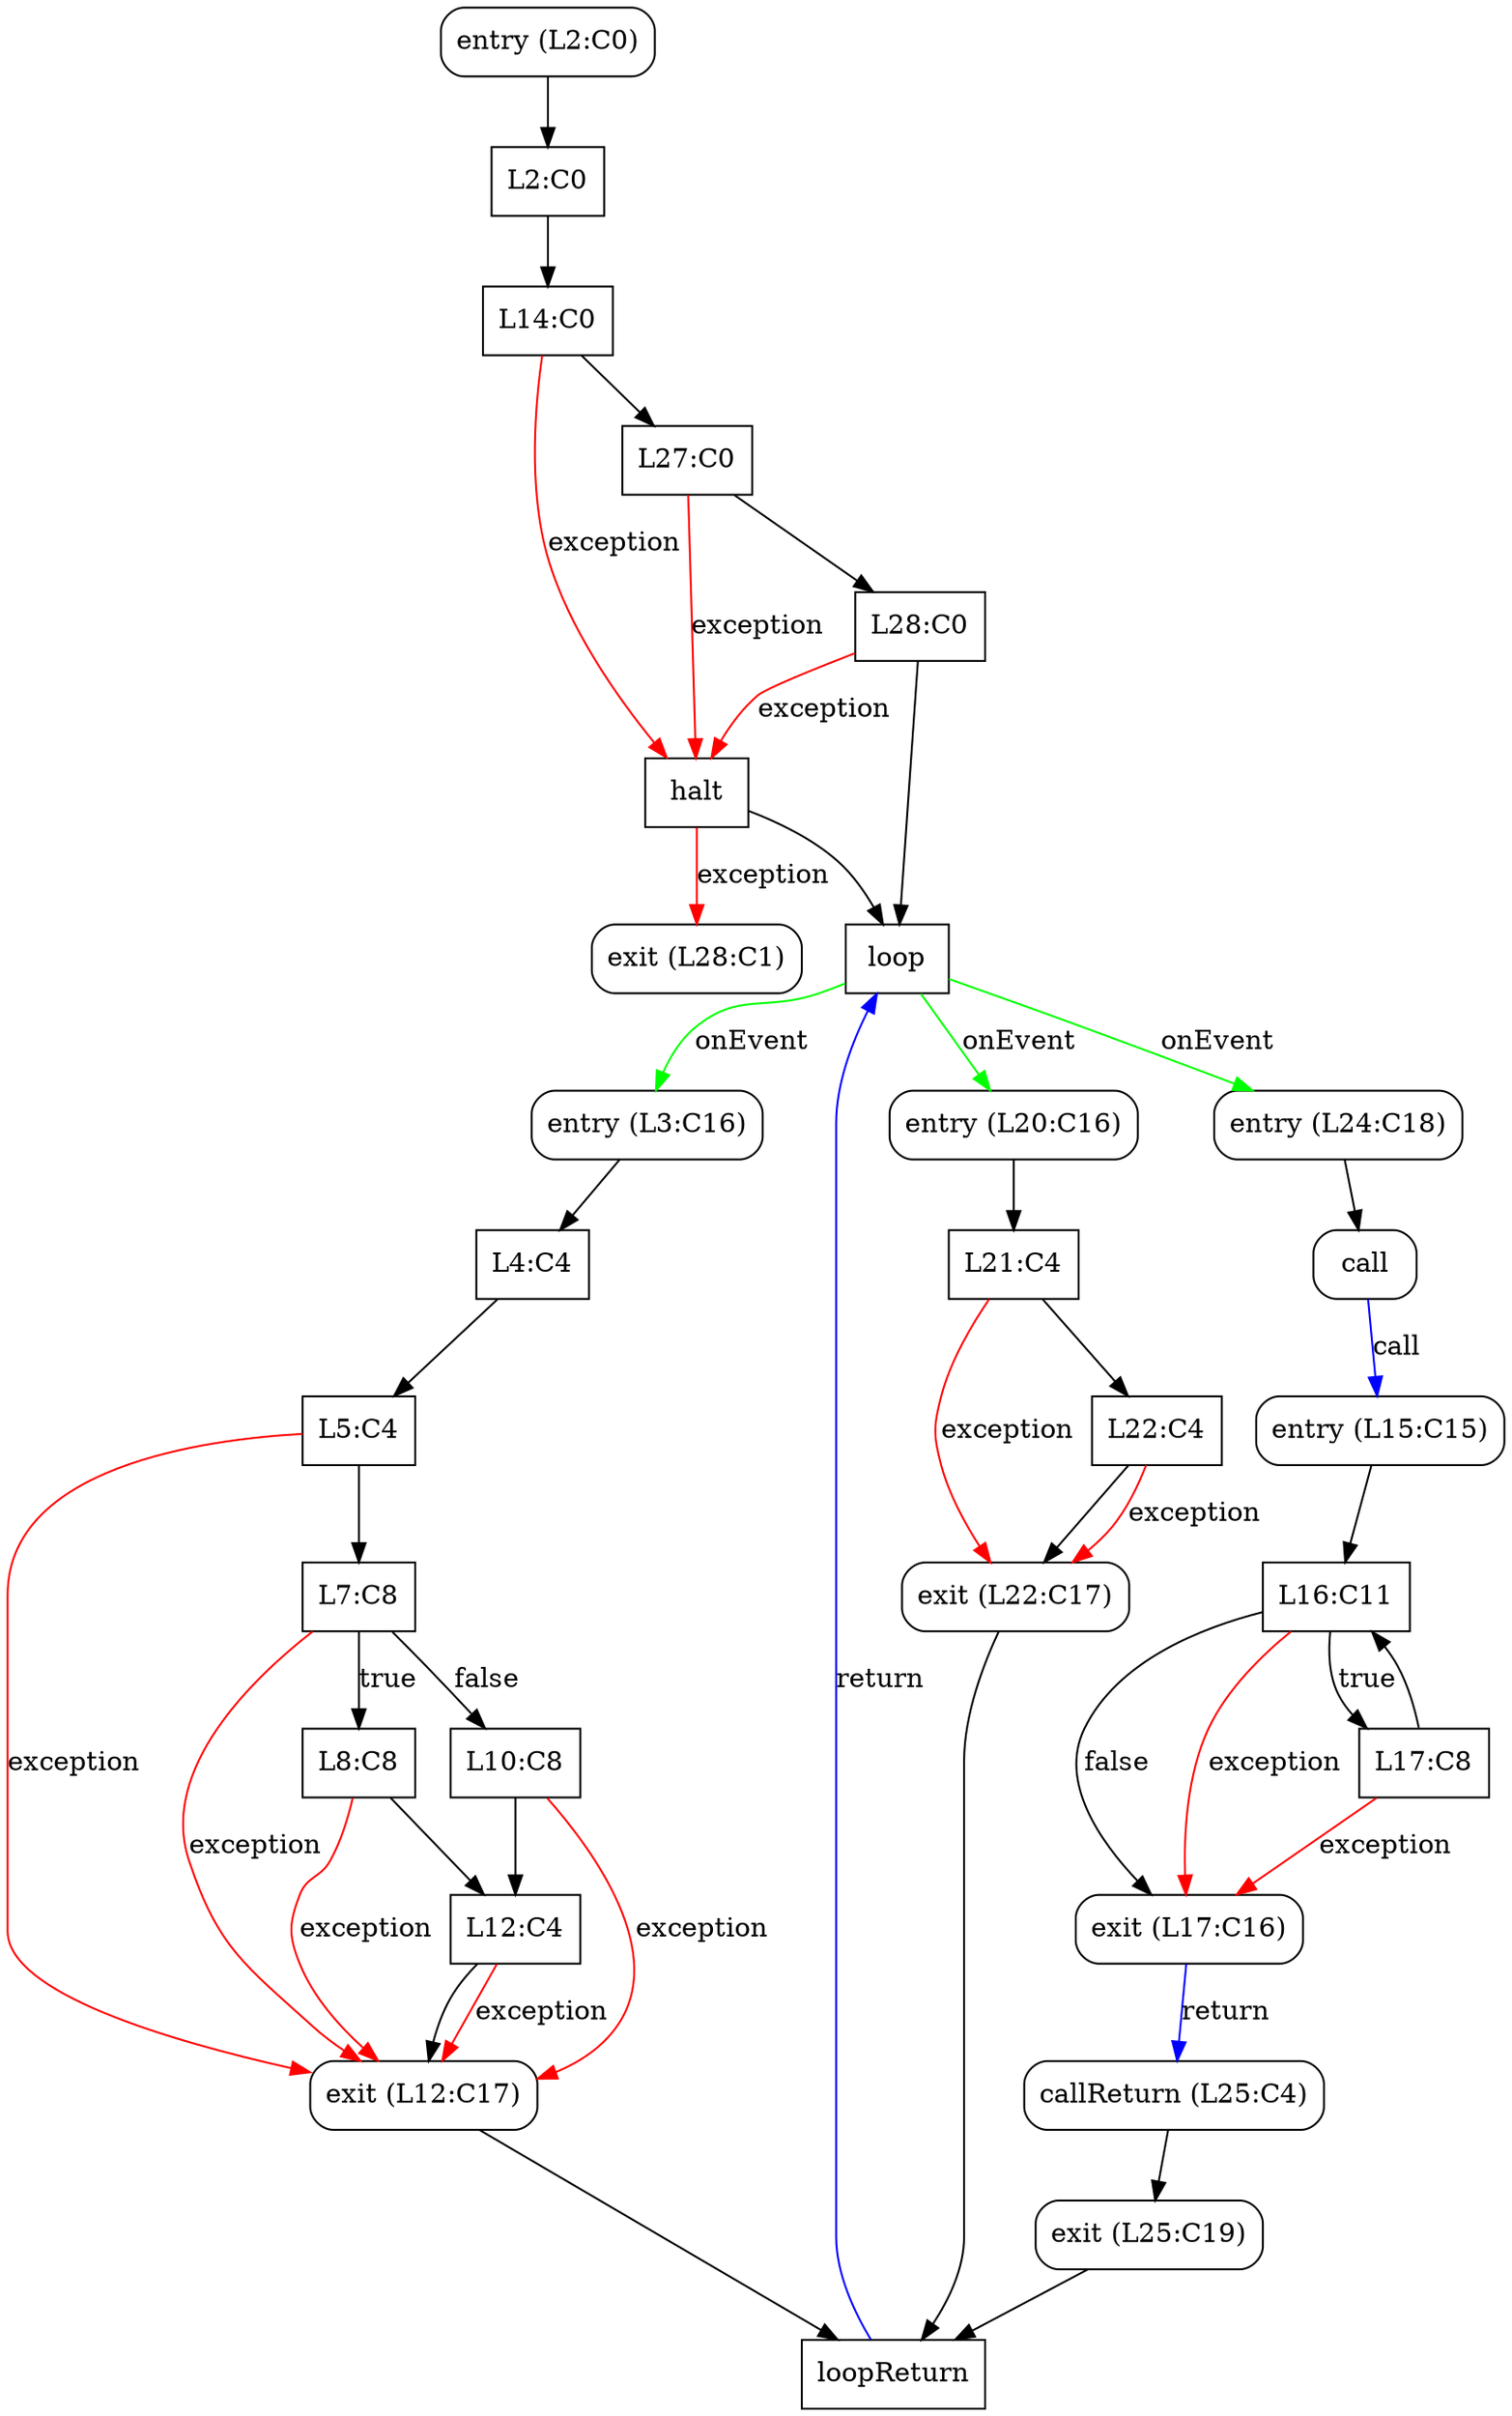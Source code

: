 digraph CFG {
node [shape="box"]
label = ""
n51 [label="entry (L2:C0)", style="rounded"]
n52 [label="L2:C0"]
n53 [label="L14:C0"]
n54 [label="L27:C0"]
n55 [label="L28:C0"]
n56 [label="halt"]
n57 [label="exit (L28:C1)", style="rounded"]
n58 [label="loop"]
n59 [label="entry (L3:C16)", style="rounded"]
n60 [label="L4:C4"]
n61 [label="L5:C4"]
n62 [label="L7:C8"]
n63 [label="L8:C8"]
n64 [label="L12:C4"]
n65 [label="L10:C8"]
n66 [label="exit (L12:C17)", style="rounded"]
n67 [label="loopReturn"]
n68 [label="entry (L20:C16)", style="rounded"]
n69 [label="L21:C4"]
n70 [label="L22:C4"]
n71 [label="exit (L22:C17)", style="rounded"]
n72 [label="entry (L24:C18)", style="rounded"]
n73 [label="call", style="rounded"]
n74 [label="entry (L15:C15)", style="rounded"]
n75 [label="L16:C11"]
n76 [label="L17:C8"]
n77 [label="exit (L17:C16)", style="rounded"]
n78 [label="callReturn (L25:C4)", style="rounded"]
n79 [label="exit (L25:C19)", style="rounded"]
n51 -> n52 []
n52 -> n53 []
n53 -> n54 []
n53 -> n56 [color="red", label="exception"]
n54 -> n55 []
n54 -> n56 [color="red", label="exception"]
n55 -> n58 []
n55 -> n56 [color="red", label="exception"]
n56 -> n58 []
n56 -> n57 [color="red", label="exception"]
n58 -> n59 [color="green", label = "onEvent"]
n58 -> n68 [color="green", label = "onEvent"]
n58 -> n72 [color="green", label = "onEvent"]
n59 -> n60 []
n60 -> n61 []
n61 -> n62 []
n61 -> n66 [color="red", label="exception"]
n62 -> n63 [label="true"]
n62 -> n65 [label="false"]
n62 -> n66 [color="red", label="exception"]
n63 -> n64 []
n63 -> n66 [color="red", label="exception"]
n64 -> n66 []
n64 -> n66 [color="red", label="exception"]
n65 -> n64 []
n65 -> n66 [color="red", label="exception"]
n66 -> n67 []
n67 -> n58 [color="blue", label="return"]
n68 -> n69 []
n69 -> n70 []
n69 -> n71 [color="red", label="exception"]
n70 -> n71 []
n70 -> n71 [color="red", label="exception"]
n71 -> n67 []
n72 -> n73 []
n73 -> n74 [color="blue", label = "call"]
n74 -> n75 []
n75 -> n76 [label="true"]
n75 -> n77 [label="false"]
n75 -> n77 [color="red", label="exception"]
n76 -> n75 []
n76 -> n77 [color="red", label="exception"]
n77 -> n78 [color="blue", label="return"]
n78 -> n79 []
n79 -> n67 []
}